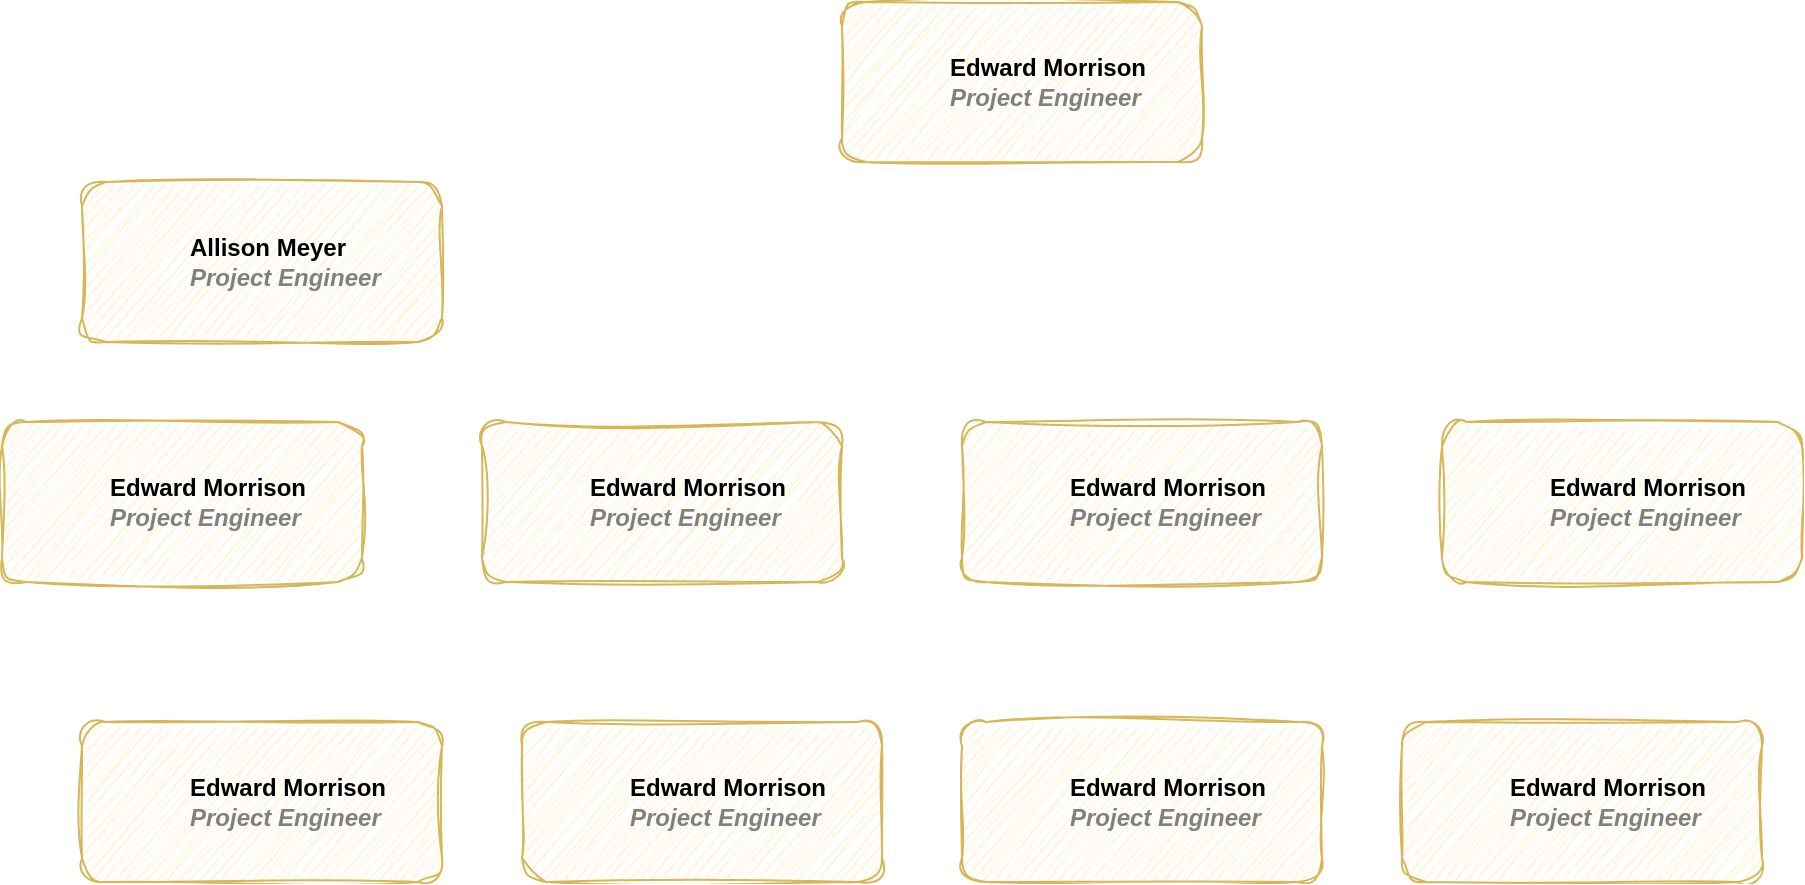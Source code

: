 <mxfile version="24.8.3">
  <diagram name="Seite-1" id="sstNzI84rs2Q5gRcfi9F">
    <mxGraphModel dx="1434" dy="746" grid="1" gridSize="10" guides="1" tooltips="1" connect="1" arrows="1" fold="1" page="1" pageScale="1" pageWidth="1169" pageHeight="827" math="0" shadow="0">
      <root>
        <mxCell id="0" />
        <mxCell id="1" parent="0" />
        <UserObject label="&lt;div&gt;&lt;br&gt;&lt;/div&gt;&lt;div&gt;&lt;span style=&quot;background-color: initial;&quot;&gt;%name%&lt;/span&gt;&lt;br&gt;&lt;/div&gt;&lt;i style=&quot;color: gray&quot;&gt;%position%&lt;/i&gt;&lt;div&gt;&lt;br/&gt;&lt;/div&gt;" name="Edward Morrison" position="Project Engineer" location="Office 2" email="me@example.com" placeholders="1" id="hO0VnFw-Ybn5bK7w-t2M-1">
          <mxCell style="label;image=https://cdn3.iconfinder.com/data/icons/user-avatars-1/512/users-10-3-128.png;whiteSpace=wrap;html=1;rounded=1;glass=0;treeFolding=1;treeMoving=1;sketch=1;jiggle=2;curveFitting=1;strokeColor=#d6b656;align=left;verticalAlign=middle;spacingLeft=52;spacing=2;fontFamily=Helvetica;fontSize=12;fontColor=default;fontStyle=1;fillColor=#fff2cc;clipPath=inset(10.94% 10.94% 10.94% 10.94% round 50%);aspect=fixed;" vertex="1" parent="1">
            <mxGeometry x="660" y="60" width="180" height="80" as="geometry" />
          </mxCell>
        </UserObject>
        <UserObject label="&lt;div&gt;&lt;br&gt;&lt;/div&gt;&lt;div&gt;&lt;span style=&quot;background-color: initial;&quot;&gt;%name%&lt;/span&gt;&lt;br&gt;&lt;/div&gt;&lt;i style=&quot;color: gray&quot;&gt;%position%&lt;/i&gt;&lt;div&gt;&lt;br/&gt;&lt;/div&gt;" name="Allison Meyer" position="Project Engineer" location="Office 2" email="me@example.com" placeholders="1" id="hO0VnFw-Ybn5bK7w-t2M-2">
          <mxCell style="label;image=https://cdn3.iconfinder.com/data/icons/user-avatars-1/512/users-3-128.png;whiteSpace=wrap;html=1;rounded=1;glass=0;treeFolding=1;treeMoving=1;sketch=1;jiggle=2;curveFitting=1;strokeColor=#d6b656;align=left;verticalAlign=middle;spacingLeft=52;spacing=2;fontFamily=Helvetica;fontSize=12;fontColor=default;fontStyle=1;fillColor=#fff2cc;clipPath=inset(10.94% 10.94% 10.94% 10.94% round 50%);aspect=fixed;" vertex="1" parent="1">
            <mxGeometry x="280" y="150" width="180" height="80" as="geometry" />
          </mxCell>
        </UserObject>
        <UserObject label="&lt;div&gt;&lt;br&gt;&lt;/div&gt;&lt;div&gt;&lt;span style=&quot;background-color: initial;&quot;&gt;%name%&lt;/span&gt;&lt;br&gt;&lt;/div&gt;&lt;i style=&quot;color: gray&quot;&gt;%position%&lt;/i&gt;&lt;div&gt;&lt;br/&gt;&lt;/div&gt;" name="Edward Morrison" position="Project Engineer" location="Office 2" email="me@example.com" placeholders="1" id="hO0VnFw-Ybn5bK7w-t2M-3">
          <mxCell style="label;image=https://cdn3.iconfinder.com/data/icons/user-avatars-1/512/users-10-3-128.png;whiteSpace=wrap;html=1;rounded=1;glass=0;treeFolding=1;treeMoving=1;sketch=1;jiggle=2;curveFitting=1;strokeColor=#d6b656;align=left;verticalAlign=middle;spacingLeft=52;spacing=2;fontFamily=Helvetica;fontSize=12;fontColor=default;fontStyle=1;fillColor=#fff2cc;clipPath=inset(10.94% 10.94% 10.94% 10.94% round 50%);aspect=fixed;" vertex="1" parent="1">
            <mxGeometry x="940" y="420" width="180" height="80" as="geometry" />
          </mxCell>
        </UserObject>
        <UserObject label="&lt;div&gt;&lt;br&gt;&lt;/div&gt;&lt;div&gt;&lt;span style=&quot;background-color: initial;&quot;&gt;%name%&lt;/span&gt;&lt;br&gt;&lt;/div&gt;&lt;i style=&quot;color: gray&quot;&gt;%position%&lt;/i&gt;&lt;div&gt;&lt;br/&gt;&lt;/div&gt;" name="Edward Morrison" position="Project Engineer" location="Office 2" email="me@example.com" placeholders="1" id="hO0VnFw-Ybn5bK7w-t2M-8">
          <mxCell style="label;image=https://cdn3.iconfinder.com/data/icons/user-avatars-1/512/users-10-3-128.png;whiteSpace=wrap;html=1;rounded=1;glass=0;treeFolding=1;treeMoving=1;sketch=1;jiggle=2;curveFitting=1;strokeColor=#d6b656;align=left;verticalAlign=middle;spacingLeft=52;spacing=2;fontFamily=Helvetica;fontSize=12;fontColor=default;fontStyle=1;fillColor=#fff2cc;clipPath=inset(10.94% 10.94% 10.94% 10.94% round 50%);aspect=fixed;" vertex="1" parent="1">
            <mxGeometry x="500" y="420" width="180" height="80" as="geometry" />
          </mxCell>
        </UserObject>
        <UserObject label="&lt;div&gt;&lt;br&gt;&lt;/div&gt;&lt;div&gt;&lt;span style=&quot;background-color: initial;&quot;&gt;%name%&lt;/span&gt;&lt;br&gt;&lt;/div&gt;&lt;i style=&quot;color: gray&quot;&gt;%position%&lt;/i&gt;&lt;div&gt;&lt;br/&gt;&lt;/div&gt;" name="Edward Morrison" position="Project Engineer" location="Office 2" email="me@example.com" placeholders="1" id="hO0VnFw-Ybn5bK7w-t2M-9">
          <mxCell style="label;image=https://cdn3.iconfinder.com/data/icons/user-avatars-1/512/users-10-3-128.png;whiteSpace=wrap;html=1;rounded=1;glass=0;treeFolding=1;treeMoving=1;sketch=1;jiggle=2;curveFitting=1;strokeColor=#d6b656;align=left;verticalAlign=middle;spacingLeft=52;spacing=2;fontFamily=Helvetica;fontSize=12;fontColor=default;fontStyle=1;fillColor=#fff2cc;clipPath=inset(10.94% 10.94% 10.94% 10.94% round 50%);aspect=fixed;" vertex="1" parent="1">
            <mxGeometry x="280" y="420" width="180" height="80" as="geometry" />
          </mxCell>
        </UserObject>
        <UserObject label="&lt;div&gt;&lt;br&gt;&lt;/div&gt;&lt;div&gt;&lt;span style=&quot;background-color: initial;&quot;&gt;%name%&lt;/span&gt;&lt;br&gt;&lt;/div&gt;&lt;i style=&quot;color: gray&quot;&gt;%position%&lt;/i&gt;&lt;div&gt;&lt;br/&gt;&lt;/div&gt;" name="Edward Morrison" position="Project Engineer" location="Office 2" email="me@example.com" placeholders="1" id="hO0VnFw-Ybn5bK7w-t2M-10">
          <mxCell style="label;image=https://cdn3.iconfinder.com/data/icons/user-avatars-1/512/users-10-3-128.png;whiteSpace=wrap;html=1;rounded=1;glass=0;treeFolding=1;treeMoving=1;sketch=1;jiggle=2;curveFitting=1;strokeColor=#d6b656;align=left;verticalAlign=middle;spacingLeft=52;spacing=2;fontFamily=Helvetica;fontSize=12;fontColor=default;fontStyle=1;fillColor=#fff2cc;clipPath=inset(10.94% 10.94% 10.94% 10.94% round 50%);aspect=fixed;" vertex="1" parent="1">
            <mxGeometry x="240" y="270" width="180" height="80" as="geometry" />
          </mxCell>
        </UserObject>
        <UserObject label="&lt;div&gt;&lt;br&gt;&lt;/div&gt;&lt;div&gt;&lt;span style=&quot;background-color: initial;&quot;&gt;%name%&lt;/span&gt;&lt;br&gt;&lt;/div&gt;&lt;i style=&quot;color: gray&quot;&gt;%position%&lt;/i&gt;&lt;div&gt;&lt;br/&gt;&lt;/div&gt;" name="Edward Morrison" position="Project Engineer" location="Office 2" email="me@example.com" placeholders="1" id="hO0VnFw-Ybn5bK7w-t2M-11">
          <mxCell style="label;image=https://cdn3.iconfinder.com/data/icons/user-avatars-1/512/users-10-3-128.png;whiteSpace=wrap;html=1;rounded=1;glass=0;treeFolding=1;treeMoving=1;sketch=1;jiggle=2;curveFitting=1;strokeColor=#d6b656;align=left;verticalAlign=middle;spacingLeft=52;spacing=2;fontFamily=Helvetica;fontSize=12;fontColor=default;fontStyle=1;fillColor=#fff2cc;clipPath=inset(10.94% 10.94% 10.94% 10.94% round 50%);aspect=fixed;" vertex="1" parent="1">
            <mxGeometry x="480" y="270" width="180" height="80" as="geometry" />
          </mxCell>
        </UserObject>
        <UserObject label="&lt;div&gt;&lt;br&gt;&lt;/div&gt;&lt;div&gt;&lt;span style=&quot;background-color: initial;&quot;&gt;%name%&lt;/span&gt;&lt;br&gt;&lt;/div&gt;&lt;i style=&quot;color: gray&quot;&gt;%position%&lt;/i&gt;&lt;div&gt;&lt;br/&gt;&lt;/div&gt;" name="Edward Morrison" position="Project Engineer" location="Office 2" email="me@example.com" placeholders="1" id="hO0VnFw-Ybn5bK7w-t2M-12">
          <mxCell style="label;image=https://cdn3.iconfinder.com/data/icons/user-avatars-1/512/users-10-3-128.png;whiteSpace=wrap;html=1;rounded=1;glass=0;treeFolding=1;treeMoving=1;sketch=1;jiggle=2;curveFitting=1;strokeColor=#d6b656;align=left;verticalAlign=middle;spacingLeft=52;spacing=2;fontFamily=Helvetica;fontSize=12;fontColor=default;fontStyle=1;fillColor=#fff2cc;clipPath=inset(10.94% 10.94% 10.94% 10.94% round 50%);aspect=fixed;" vertex="1" parent="1">
            <mxGeometry x="720" y="270" width="180" height="80" as="geometry" />
          </mxCell>
        </UserObject>
        <UserObject label="&lt;div&gt;&lt;br&gt;&lt;/div&gt;&lt;div&gt;&lt;span style=&quot;background-color: initial;&quot;&gt;%name%&lt;/span&gt;&lt;br&gt;&lt;/div&gt;&lt;i style=&quot;color: gray&quot;&gt;%position%&lt;/i&gt;&lt;div&gt;&lt;br/&gt;&lt;/div&gt;" name="Edward Morrison" position="Project Engineer" location="Office 2" email="me@example.com" placeholders="1" id="hO0VnFw-Ybn5bK7w-t2M-13">
          <mxCell style="label;image=https://cdn3.iconfinder.com/data/icons/user-avatars-1/512/users-10-3-128.png;whiteSpace=wrap;html=1;rounded=1;glass=0;treeFolding=1;treeMoving=1;sketch=1;jiggle=2;curveFitting=1;strokeColor=#d6b656;align=left;verticalAlign=middle;spacingLeft=52;spacing=2;fontFamily=Helvetica;fontSize=12;fontColor=default;fontStyle=1;fillColor=#fff2cc;clipPath=inset(10.94% 10.94% 10.94% 10.94% round 50%);aspect=fixed;" vertex="1" parent="1">
            <mxGeometry x="960" y="270" width="180" height="80" as="geometry" />
          </mxCell>
        </UserObject>
        <UserObject label="&lt;div&gt;&lt;br&gt;&lt;/div&gt;&lt;div&gt;&lt;span style=&quot;background-color: initial;&quot;&gt;%name%&lt;/span&gt;&lt;br&gt;&lt;/div&gt;&lt;i style=&quot;color: gray&quot;&gt;%position%&lt;/i&gt;&lt;div&gt;&lt;br/&gt;&lt;/div&gt;" name="Edward Morrison" position="Project Engineer" location="Office 2" email="me@example.com" placeholders="1" id="hO0VnFw-Ybn5bK7w-t2M-14">
          <mxCell style="label;image=https://cdn3.iconfinder.com/data/icons/user-avatars-1/512/users-10-3-128.png;whiteSpace=wrap;html=1;rounded=1;glass=0;treeFolding=1;treeMoving=1;sketch=1;jiggle=2;curveFitting=1;strokeColor=#d6b656;align=left;verticalAlign=middle;spacingLeft=52;spacing=2;fontFamily=Helvetica;fontSize=12;fontColor=default;fontStyle=1;fillColor=#fff2cc;clipPath=inset(10.94% 10.94% 10.94% 10.94% round 50%);aspect=fixed;" vertex="1" parent="1">
            <mxGeometry x="720" y="420" width="180" height="80" as="geometry" />
          </mxCell>
        </UserObject>
      </root>
    </mxGraphModel>
  </diagram>
</mxfile>
